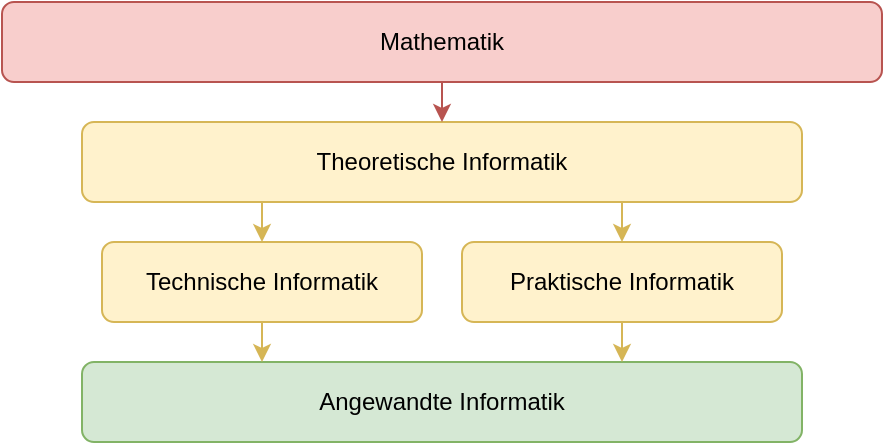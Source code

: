 <mxfile compressed="false" version="14.4.2" type="device">
  <diagram id="8s3MzuRv9oClTxo9EMAo" name="Seite-1">
    <mxGraphModel dx="769" dy="484" grid="1" gridSize="10" guides="1" tooltips="1" connect="1" arrows="1" fold="1" page="1" pageScale="1" pageWidth="827" pageHeight="1169" math="0" shadow="0">
      <root>
        <mxCell id="0" />
        <mxCell id="1" parent="0" />
        <mxCell id="MeJ7C9ZTDB_7SeRq0GMm-2" value="Theoretische Informatik" style="rounded=1;whiteSpace=wrap;html=1;fillColor=#fff2cc;strokeColor=#d6b656;" parent="1" vertex="1">
          <mxGeometry x="200" y="100" width="360" height="40" as="geometry" />
        </mxCell>
        <mxCell id="MeJ7C9ZTDB_7SeRq0GMm-3" value="Technische Informatik" style="rounded=1;whiteSpace=wrap;html=1;fillColor=#fff2cc;strokeColor=#d6b656;" parent="1" vertex="1">
          <mxGeometry x="210" y="160" width="160" height="40" as="geometry" />
        </mxCell>
        <mxCell id="MeJ7C9ZTDB_7SeRq0GMm-5" value="" style="endArrow=classic;html=1;fillColor=#fff2cc;strokeColor=#d6b656;" parent="1" source="MeJ7C9ZTDB_7SeRq0GMm-4" edge="1">
          <mxGeometry width="50" height="50" relative="1" as="geometry">
            <mxPoint x="400" y="220" as="sourcePoint" />
            <mxPoint x="450" y="170" as="targetPoint" />
          </mxGeometry>
        </mxCell>
        <mxCell id="MeJ7C9ZTDB_7SeRq0GMm-4" value="Praktische Informatik" style="rounded=1;whiteSpace=wrap;html=1;fillColor=#fff2cc;strokeColor=#d6b656;" parent="1" vertex="1">
          <mxGeometry x="390" y="160" width="160" height="40" as="geometry" />
        </mxCell>
        <mxCell id="MeJ7C9ZTDB_7SeRq0GMm-8" value="" style="endArrow=classic;html=1;entryX=0.5;entryY=0;entryDx=0;entryDy=0;exitX=0.25;exitY=1;exitDx=0;exitDy=0;fillColor=#fff2cc;strokeColor=#d6b656;" parent="1" source="MeJ7C9ZTDB_7SeRq0GMm-2" target="MeJ7C9ZTDB_7SeRq0GMm-3" edge="1">
          <mxGeometry width="50" height="50" relative="1" as="geometry">
            <mxPoint x="250" y="340" as="sourcePoint" />
            <mxPoint x="300" y="290" as="targetPoint" />
          </mxGeometry>
        </mxCell>
        <mxCell id="MeJ7C9ZTDB_7SeRq0GMm-9" value="" style="endArrow=classic;html=1;entryX=0.5;entryY=0;entryDx=0;entryDy=0;exitX=0.75;exitY=1;exitDx=0;exitDy=0;fillColor=#fff2cc;strokeColor=#d6b656;" parent="1" source="MeJ7C9ZTDB_7SeRq0GMm-2" target="MeJ7C9ZTDB_7SeRq0GMm-4" edge="1">
          <mxGeometry width="50" height="50" relative="1" as="geometry">
            <mxPoint x="500" y="320" as="sourcePoint" />
            <mxPoint x="550" y="270" as="targetPoint" />
          </mxGeometry>
        </mxCell>
        <mxCell id="MeJ7C9ZTDB_7SeRq0GMm-10" value="Angewandte Informatik" style="rounded=1;whiteSpace=wrap;html=1;fillColor=#d5e8d4;strokeColor=#82b366;" parent="1" vertex="1">
          <mxGeometry x="200" y="220" width="360" height="40" as="geometry" />
        </mxCell>
        <mxCell id="MeJ7C9ZTDB_7SeRq0GMm-11" value="" style="endArrow=classic;html=1;entryX=0.25;entryY=0;entryDx=0;entryDy=0;fillColor=#fff2cc;strokeColor=#d6b656;" parent="1" target="MeJ7C9ZTDB_7SeRq0GMm-10" edge="1">
          <mxGeometry width="50" height="50" relative="1" as="geometry">
            <mxPoint x="290" y="200" as="sourcePoint" />
            <mxPoint x="290" y="270.711" as="targetPoint" />
          </mxGeometry>
        </mxCell>
        <mxCell id="MeJ7C9ZTDB_7SeRq0GMm-12" value="" style="endArrow=classic;html=1;entryX=0.75;entryY=0;entryDx=0;entryDy=0;fillColor=#fff2cc;strokeColor=#d6b656;" parent="1" source="MeJ7C9ZTDB_7SeRq0GMm-4" target="MeJ7C9ZTDB_7SeRq0GMm-10" edge="1">
          <mxGeometry width="50" height="50" relative="1" as="geometry">
            <mxPoint x="470" y="250" as="sourcePoint" />
            <mxPoint x="470" y="270.711" as="targetPoint" />
          </mxGeometry>
        </mxCell>
        <mxCell id="MeJ7C9ZTDB_7SeRq0GMm-13" value="Mathematik" style="rounded=1;whiteSpace=wrap;html=1;fillColor=#f8cecc;strokeColor=#b85450;gradientDirection=north;" parent="1" vertex="1">
          <mxGeometry x="160" y="40" width="440" height="40" as="geometry" />
        </mxCell>
        <mxCell id="MeJ7C9ZTDB_7SeRq0GMm-14" value="" style="endArrow=classic;html=1;entryX=0.5;entryY=0;entryDx=0;entryDy=0;fillColor=#f8cecc;strokeColor=#b85450;" parent="1" source="MeJ7C9ZTDB_7SeRq0GMm-13" target="MeJ7C9ZTDB_7SeRq0GMm-2" edge="1">
          <mxGeometry width="50" height="50" relative="1" as="geometry">
            <mxPoint x="380" y="130" as="sourcePoint" />
            <mxPoint x="380" y="150.711" as="targetPoint" />
          </mxGeometry>
        </mxCell>
      </root>
    </mxGraphModel>
  </diagram>
</mxfile>
